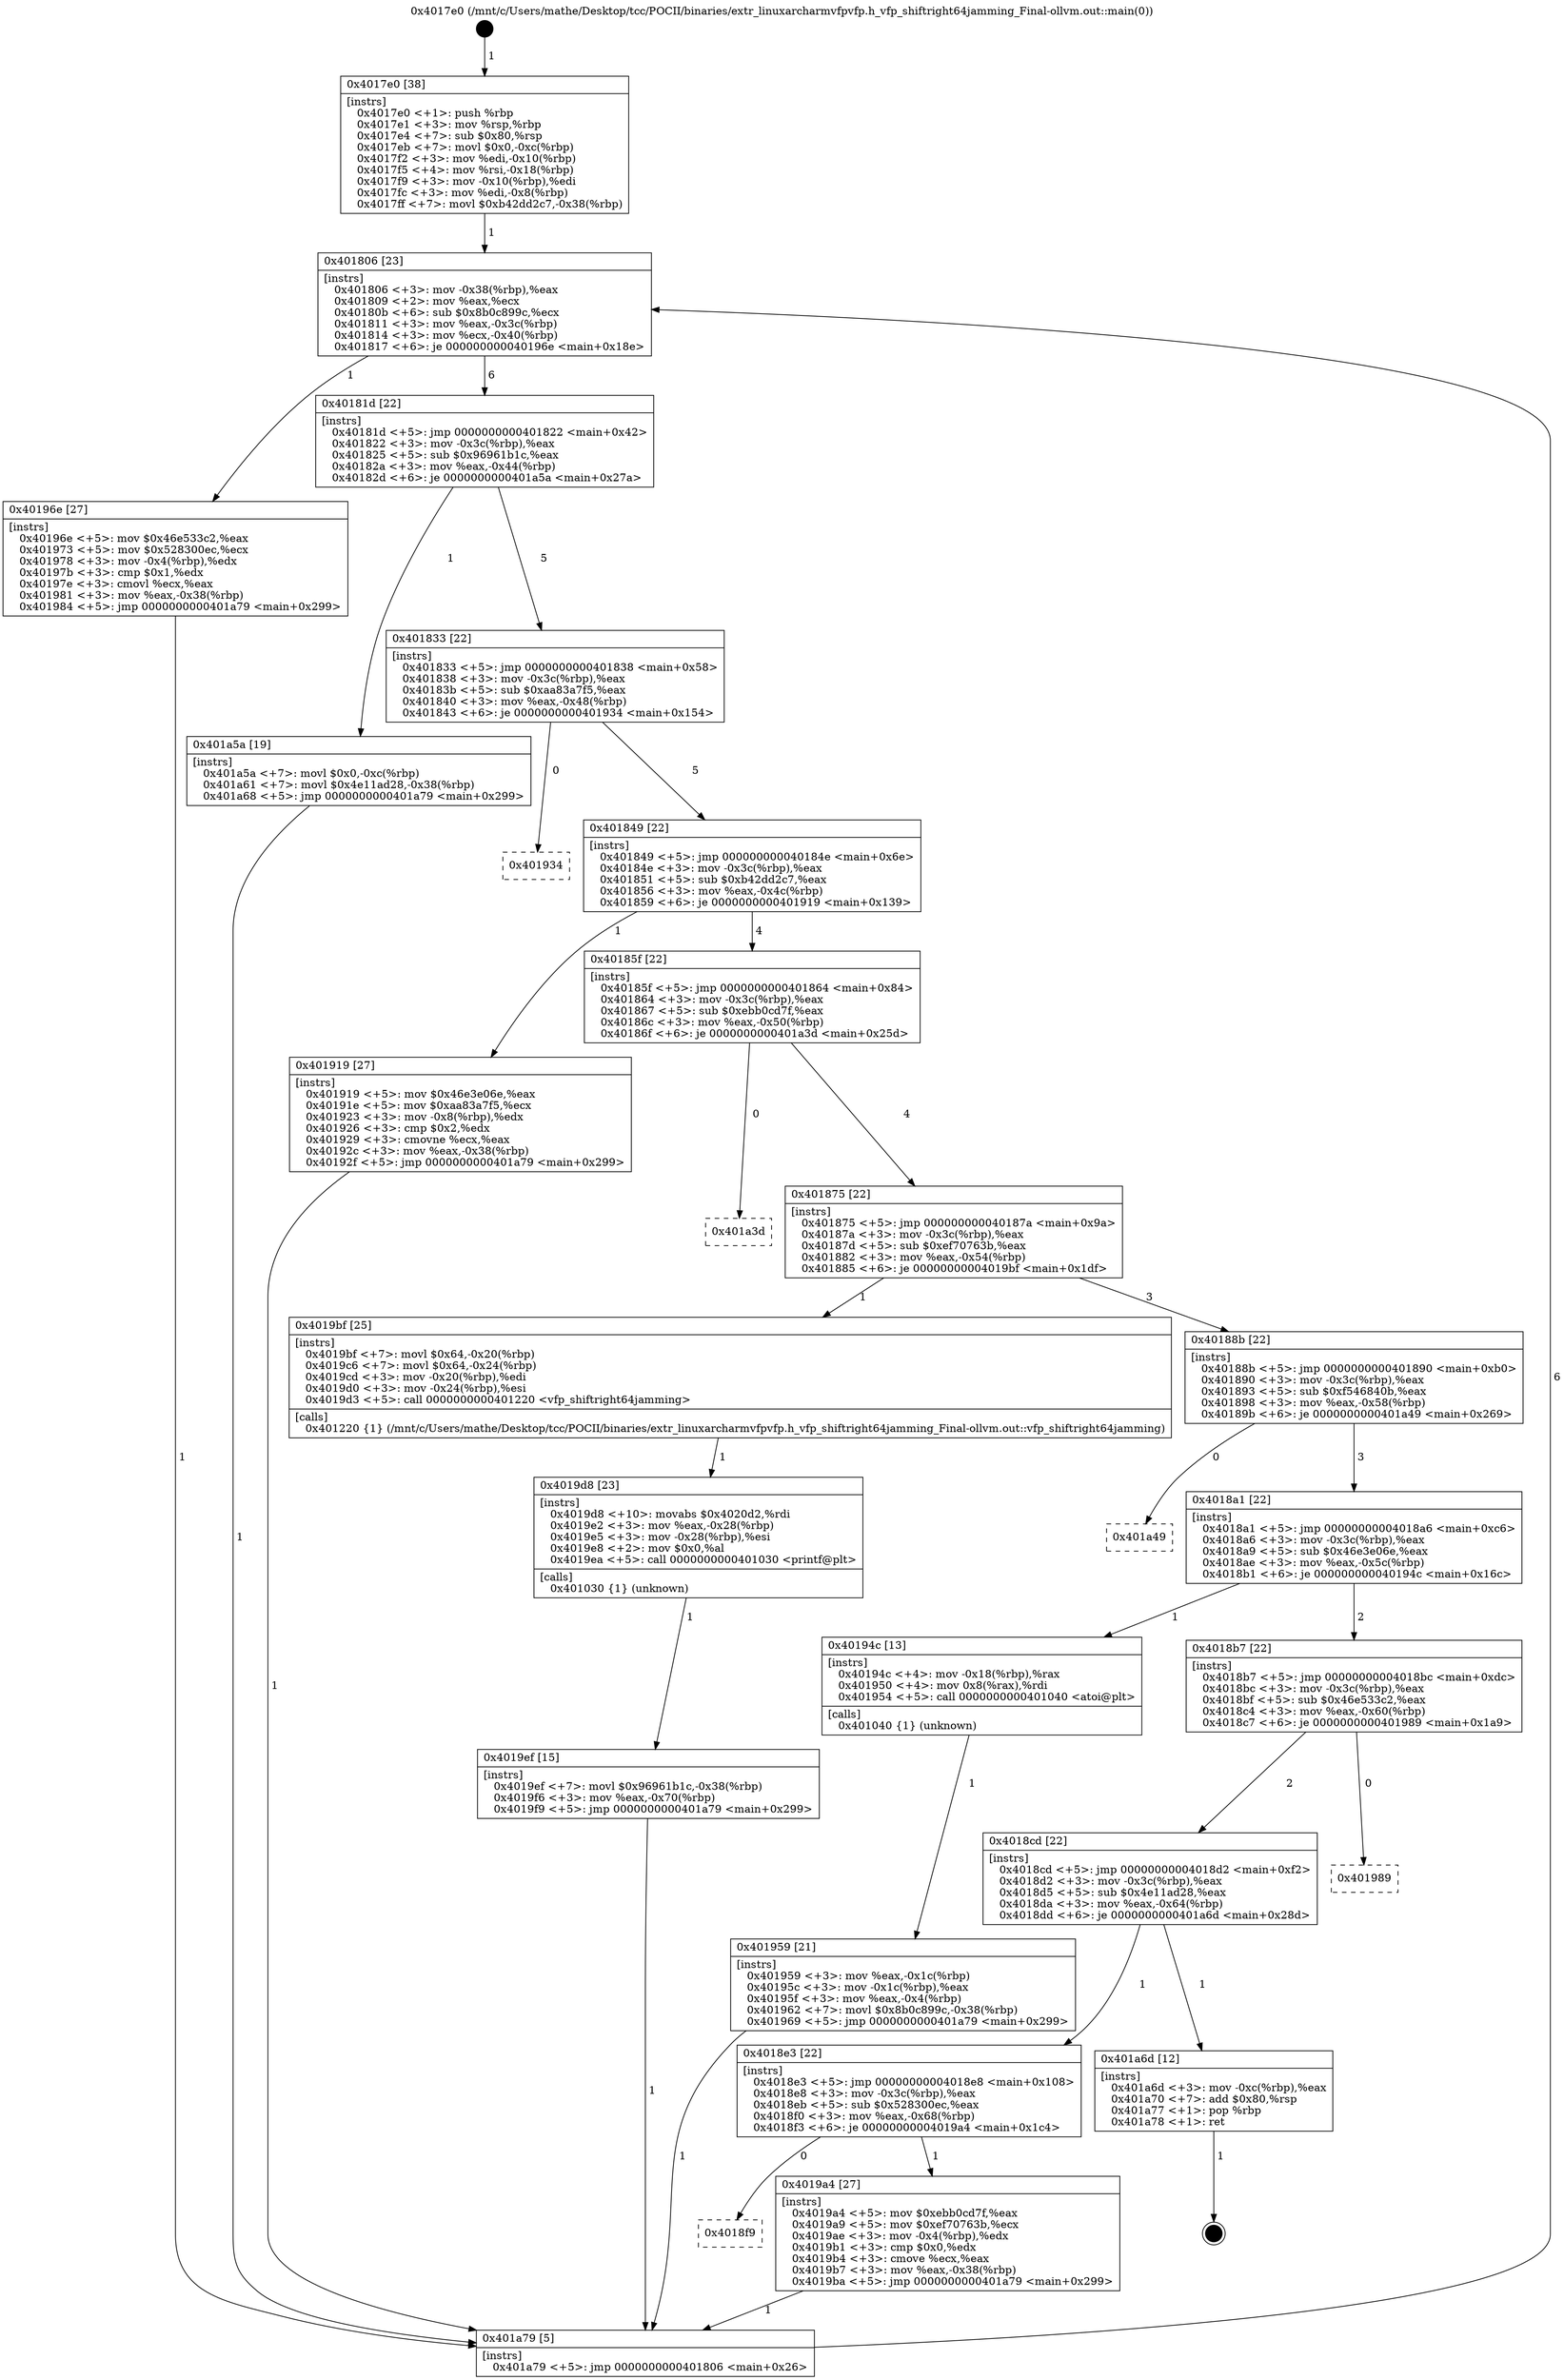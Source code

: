 digraph "0x4017e0" {
  label = "0x4017e0 (/mnt/c/Users/mathe/Desktop/tcc/POCII/binaries/extr_linuxarcharmvfpvfp.h_vfp_shiftright64jamming_Final-ollvm.out::main(0))"
  labelloc = "t"
  node[shape=record]

  Entry [label="",width=0.3,height=0.3,shape=circle,fillcolor=black,style=filled]
  "0x401806" [label="{
     0x401806 [23]\l
     | [instrs]\l
     &nbsp;&nbsp;0x401806 \<+3\>: mov -0x38(%rbp),%eax\l
     &nbsp;&nbsp;0x401809 \<+2\>: mov %eax,%ecx\l
     &nbsp;&nbsp;0x40180b \<+6\>: sub $0x8b0c899c,%ecx\l
     &nbsp;&nbsp;0x401811 \<+3\>: mov %eax,-0x3c(%rbp)\l
     &nbsp;&nbsp;0x401814 \<+3\>: mov %ecx,-0x40(%rbp)\l
     &nbsp;&nbsp;0x401817 \<+6\>: je 000000000040196e \<main+0x18e\>\l
  }"]
  "0x40196e" [label="{
     0x40196e [27]\l
     | [instrs]\l
     &nbsp;&nbsp;0x40196e \<+5\>: mov $0x46e533c2,%eax\l
     &nbsp;&nbsp;0x401973 \<+5\>: mov $0x528300ec,%ecx\l
     &nbsp;&nbsp;0x401978 \<+3\>: mov -0x4(%rbp),%edx\l
     &nbsp;&nbsp;0x40197b \<+3\>: cmp $0x1,%edx\l
     &nbsp;&nbsp;0x40197e \<+3\>: cmovl %ecx,%eax\l
     &nbsp;&nbsp;0x401981 \<+3\>: mov %eax,-0x38(%rbp)\l
     &nbsp;&nbsp;0x401984 \<+5\>: jmp 0000000000401a79 \<main+0x299\>\l
  }"]
  "0x40181d" [label="{
     0x40181d [22]\l
     | [instrs]\l
     &nbsp;&nbsp;0x40181d \<+5\>: jmp 0000000000401822 \<main+0x42\>\l
     &nbsp;&nbsp;0x401822 \<+3\>: mov -0x3c(%rbp),%eax\l
     &nbsp;&nbsp;0x401825 \<+5\>: sub $0x96961b1c,%eax\l
     &nbsp;&nbsp;0x40182a \<+3\>: mov %eax,-0x44(%rbp)\l
     &nbsp;&nbsp;0x40182d \<+6\>: je 0000000000401a5a \<main+0x27a\>\l
  }"]
  Exit [label="",width=0.3,height=0.3,shape=circle,fillcolor=black,style=filled,peripheries=2]
  "0x401a5a" [label="{
     0x401a5a [19]\l
     | [instrs]\l
     &nbsp;&nbsp;0x401a5a \<+7\>: movl $0x0,-0xc(%rbp)\l
     &nbsp;&nbsp;0x401a61 \<+7\>: movl $0x4e11ad28,-0x38(%rbp)\l
     &nbsp;&nbsp;0x401a68 \<+5\>: jmp 0000000000401a79 \<main+0x299\>\l
  }"]
  "0x401833" [label="{
     0x401833 [22]\l
     | [instrs]\l
     &nbsp;&nbsp;0x401833 \<+5\>: jmp 0000000000401838 \<main+0x58\>\l
     &nbsp;&nbsp;0x401838 \<+3\>: mov -0x3c(%rbp),%eax\l
     &nbsp;&nbsp;0x40183b \<+5\>: sub $0xaa83a7f5,%eax\l
     &nbsp;&nbsp;0x401840 \<+3\>: mov %eax,-0x48(%rbp)\l
     &nbsp;&nbsp;0x401843 \<+6\>: je 0000000000401934 \<main+0x154\>\l
  }"]
  "0x4019ef" [label="{
     0x4019ef [15]\l
     | [instrs]\l
     &nbsp;&nbsp;0x4019ef \<+7\>: movl $0x96961b1c,-0x38(%rbp)\l
     &nbsp;&nbsp;0x4019f6 \<+3\>: mov %eax,-0x70(%rbp)\l
     &nbsp;&nbsp;0x4019f9 \<+5\>: jmp 0000000000401a79 \<main+0x299\>\l
  }"]
  "0x401934" [label="{
     0x401934\l
  }", style=dashed]
  "0x401849" [label="{
     0x401849 [22]\l
     | [instrs]\l
     &nbsp;&nbsp;0x401849 \<+5\>: jmp 000000000040184e \<main+0x6e\>\l
     &nbsp;&nbsp;0x40184e \<+3\>: mov -0x3c(%rbp),%eax\l
     &nbsp;&nbsp;0x401851 \<+5\>: sub $0xb42dd2c7,%eax\l
     &nbsp;&nbsp;0x401856 \<+3\>: mov %eax,-0x4c(%rbp)\l
     &nbsp;&nbsp;0x401859 \<+6\>: je 0000000000401919 \<main+0x139\>\l
  }"]
  "0x4019d8" [label="{
     0x4019d8 [23]\l
     | [instrs]\l
     &nbsp;&nbsp;0x4019d8 \<+10\>: movabs $0x4020d2,%rdi\l
     &nbsp;&nbsp;0x4019e2 \<+3\>: mov %eax,-0x28(%rbp)\l
     &nbsp;&nbsp;0x4019e5 \<+3\>: mov -0x28(%rbp),%esi\l
     &nbsp;&nbsp;0x4019e8 \<+2\>: mov $0x0,%al\l
     &nbsp;&nbsp;0x4019ea \<+5\>: call 0000000000401030 \<printf@plt\>\l
     | [calls]\l
     &nbsp;&nbsp;0x401030 \{1\} (unknown)\l
  }"]
  "0x401919" [label="{
     0x401919 [27]\l
     | [instrs]\l
     &nbsp;&nbsp;0x401919 \<+5\>: mov $0x46e3e06e,%eax\l
     &nbsp;&nbsp;0x40191e \<+5\>: mov $0xaa83a7f5,%ecx\l
     &nbsp;&nbsp;0x401923 \<+3\>: mov -0x8(%rbp),%edx\l
     &nbsp;&nbsp;0x401926 \<+3\>: cmp $0x2,%edx\l
     &nbsp;&nbsp;0x401929 \<+3\>: cmovne %ecx,%eax\l
     &nbsp;&nbsp;0x40192c \<+3\>: mov %eax,-0x38(%rbp)\l
     &nbsp;&nbsp;0x40192f \<+5\>: jmp 0000000000401a79 \<main+0x299\>\l
  }"]
  "0x40185f" [label="{
     0x40185f [22]\l
     | [instrs]\l
     &nbsp;&nbsp;0x40185f \<+5\>: jmp 0000000000401864 \<main+0x84\>\l
     &nbsp;&nbsp;0x401864 \<+3\>: mov -0x3c(%rbp),%eax\l
     &nbsp;&nbsp;0x401867 \<+5\>: sub $0xebb0cd7f,%eax\l
     &nbsp;&nbsp;0x40186c \<+3\>: mov %eax,-0x50(%rbp)\l
     &nbsp;&nbsp;0x40186f \<+6\>: je 0000000000401a3d \<main+0x25d\>\l
  }"]
  "0x401a79" [label="{
     0x401a79 [5]\l
     | [instrs]\l
     &nbsp;&nbsp;0x401a79 \<+5\>: jmp 0000000000401806 \<main+0x26\>\l
  }"]
  "0x4017e0" [label="{
     0x4017e0 [38]\l
     | [instrs]\l
     &nbsp;&nbsp;0x4017e0 \<+1\>: push %rbp\l
     &nbsp;&nbsp;0x4017e1 \<+3\>: mov %rsp,%rbp\l
     &nbsp;&nbsp;0x4017e4 \<+7\>: sub $0x80,%rsp\l
     &nbsp;&nbsp;0x4017eb \<+7\>: movl $0x0,-0xc(%rbp)\l
     &nbsp;&nbsp;0x4017f2 \<+3\>: mov %edi,-0x10(%rbp)\l
     &nbsp;&nbsp;0x4017f5 \<+4\>: mov %rsi,-0x18(%rbp)\l
     &nbsp;&nbsp;0x4017f9 \<+3\>: mov -0x10(%rbp),%edi\l
     &nbsp;&nbsp;0x4017fc \<+3\>: mov %edi,-0x8(%rbp)\l
     &nbsp;&nbsp;0x4017ff \<+7\>: movl $0xb42dd2c7,-0x38(%rbp)\l
  }"]
  "0x4018f9" [label="{
     0x4018f9\l
  }", style=dashed]
  "0x401a3d" [label="{
     0x401a3d\l
  }", style=dashed]
  "0x401875" [label="{
     0x401875 [22]\l
     | [instrs]\l
     &nbsp;&nbsp;0x401875 \<+5\>: jmp 000000000040187a \<main+0x9a\>\l
     &nbsp;&nbsp;0x40187a \<+3\>: mov -0x3c(%rbp),%eax\l
     &nbsp;&nbsp;0x40187d \<+5\>: sub $0xef70763b,%eax\l
     &nbsp;&nbsp;0x401882 \<+3\>: mov %eax,-0x54(%rbp)\l
     &nbsp;&nbsp;0x401885 \<+6\>: je 00000000004019bf \<main+0x1df\>\l
  }"]
  "0x4019a4" [label="{
     0x4019a4 [27]\l
     | [instrs]\l
     &nbsp;&nbsp;0x4019a4 \<+5\>: mov $0xebb0cd7f,%eax\l
     &nbsp;&nbsp;0x4019a9 \<+5\>: mov $0xef70763b,%ecx\l
     &nbsp;&nbsp;0x4019ae \<+3\>: mov -0x4(%rbp),%edx\l
     &nbsp;&nbsp;0x4019b1 \<+3\>: cmp $0x0,%edx\l
     &nbsp;&nbsp;0x4019b4 \<+3\>: cmove %ecx,%eax\l
     &nbsp;&nbsp;0x4019b7 \<+3\>: mov %eax,-0x38(%rbp)\l
     &nbsp;&nbsp;0x4019ba \<+5\>: jmp 0000000000401a79 \<main+0x299\>\l
  }"]
  "0x4019bf" [label="{
     0x4019bf [25]\l
     | [instrs]\l
     &nbsp;&nbsp;0x4019bf \<+7\>: movl $0x64,-0x20(%rbp)\l
     &nbsp;&nbsp;0x4019c6 \<+7\>: movl $0x64,-0x24(%rbp)\l
     &nbsp;&nbsp;0x4019cd \<+3\>: mov -0x20(%rbp),%edi\l
     &nbsp;&nbsp;0x4019d0 \<+3\>: mov -0x24(%rbp),%esi\l
     &nbsp;&nbsp;0x4019d3 \<+5\>: call 0000000000401220 \<vfp_shiftright64jamming\>\l
     | [calls]\l
     &nbsp;&nbsp;0x401220 \{1\} (/mnt/c/Users/mathe/Desktop/tcc/POCII/binaries/extr_linuxarcharmvfpvfp.h_vfp_shiftright64jamming_Final-ollvm.out::vfp_shiftright64jamming)\l
  }"]
  "0x40188b" [label="{
     0x40188b [22]\l
     | [instrs]\l
     &nbsp;&nbsp;0x40188b \<+5\>: jmp 0000000000401890 \<main+0xb0\>\l
     &nbsp;&nbsp;0x401890 \<+3\>: mov -0x3c(%rbp),%eax\l
     &nbsp;&nbsp;0x401893 \<+5\>: sub $0xf546840b,%eax\l
     &nbsp;&nbsp;0x401898 \<+3\>: mov %eax,-0x58(%rbp)\l
     &nbsp;&nbsp;0x40189b \<+6\>: je 0000000000401a49 \<main+0x269\>\l
  }"]
  "0x4018e3" [label="{
     0x4018e3 [22]\l
     | [instrs]\l
     &nbsp;&nbsp;0x4018e3 \<+5\>: jmp 00000000004018e8 \<main+0x108\>\l
     &nbsp;&nbsp;0x4018e8 \<+3\>: mov -0x3c(%rbp),%eax\l
     &nbsp;&nbsp;0x4018eb \<+5\>: sub $0x528300ec,%eax\l
     &nbsp;&nbsp;0x4018f0 \<+3\>: mov %eax,-0x68(%rbp)\l
     &nbsp;&nbsp;0x4018f3 \<+6\>: je 00000000004019a4 \<main+0x1c4\>\l
  }"]
  "0x401a49" [label="{
     0x401a49\l
  }", style=dashed]
  "0x4018a1" [label="{
     0x4018a1 [22]\l
     | [instrs]\l
     &nbsp;&nbsp;0x4018a1 \<+5\>: jmp 00000000004018a6 \<main+0xc6\>\l
     &nbsp;&nbsp;0x4018a6 \<+3\>: mov -0x3c(%rbp),%eax\l
     &nbsp;&nbsp;0x4018a9 \<+5\>: sub $0x46e3e06e,%eax\l
     &nbsp;&nbsp;0x4018ae \<+3\>: mov %eax,-0x5c(%rbp)\l
     &nbsp;&nbsp;0x4018b1 \<+6\>: je 000000000040194c \<main+0x16c\>\l
  }"]
  "0x401a6d" [label="{
     0x401a6d [12]\l
     | [instrs]\l
     &nbsp;&nbsp;0x401a6d \<+3\>: mov -0xc(%rbp),%eax\l
     &nbsp;&nbsp;0x401a70 \<+7\>: add $0x80,%rsp\l
     &nbsp;&nbsp;0x401a77 \<+1\>: pop %rbp\l
     &nbsp;&nbsp;0x401a78 \<+1\>: ret\l
  }"]
  "0x40194c" [label="{
     0x40194c [13]\l
     | [instrs]\l
     &nbsp;&nbsp;0x40194c \<+4\>: mov -0x18(%rbp),%rax\l
     &nbsp;&nbsp;0x401950 \<+4\>: mov 0x8(%rax),%rdi\l
     &nbsp;&nbsp;0x401954 \<+5\>: call 0000000000401040 \<atoi@plt\>\l
     | [calls]\l
     &nbsp;&nbsp;0x401040 \{1\} (unknown)\l
  }"]
  "0x4018b7" [label="{
     0x4018b7 [22]\l
     | [instrs]\l
     &nbsp;&nbsp;0x4018b7 \<+5\>: jmp 00000000004018bc \<main+0xdc\>\l
     &nbsp;&nbsp;0x4018bc \<+3\>: mov -0x3c(%rbp),%eax\l
     &nbsp;&nbsp;0x4018bf \<+5\>: sub $0x46e533c2,%eax\l
     &nbsp;&nbsp;0x4018c4 \<+3\>: mov %eax,-0x60(%rbp)\l
     &nbsp;&nbsp;0x4018c7 \<+6\>: je 0000000000401989 \<main+0x1a9\>\l
  }"]
  "0x401959" [label="{
     0x401959 [21]\l
     | [instrs]\l
     &nbsp;&nbsp;0x401959 \<+3\>: mov %eax,-0x1c(%rbp)\l
     &nbsp;&nbsp;0x40195c \<+3\>: mov -0x1c(%rbp),%eax\l
     &nbsp;&nbsp;0x40195f \<+3\>: mov %eax,-0x4(%rbp)\l
     &nbsp;&nbsp;0x401962 \<+7\>: movl $0x8b0c899c,-0x38(%rbp)\l
     &nbsp;&nbsp;0x401969 \<+5\>: jmp 0000000000401a79 \<main+0x299\>\l
  }"]
  "0x4018cd" [label="{
     0x4018cd [22]\l
     | [instrs]\l
     &nbsp;&nbsp;0x4018cd \<+5\>: jmp 00000000004018d2 \<main+0xf2\>\l
     &nbsp;&nbsp;0x4018d2 \<+3\>: mov -0x3c(%rbp),%eax\l
     &nbsp;&nbsp;0x4018d5 \<+5\>: sub $0x4e11ad28,%eax\l
     &nbsp;&nbsp;0x4018da \<+3\>: mov %eax,-0x64(%rbp)\l
     &nbsp;&nbsp;0x4018dd \<+6\>: je 0000000000401a6d \<main+0x28d\>\l
  }"]
  "0x401989" [label="{
     0x401989\l
  }", style=dashed]
  Entry -> "0x4017e0" [label=" 1"]
  "0x401806" -> "0x40196e" [label=" 1"]
  "0x401806" -> "0x40181d" [label=" 6"]
  "0x401a6d" -> Exit [label=" 1"]
  "0x40181d" -> "0x401a5a" [label=" 1"]
  "0x40181d" -> "0x401833" [label=" 5"]
  "0x401a5a" -> "0x401a79" [label=" 1"]
  "0x401833" -> "0x401934" [label=" 0"]
  "0x401833" -> "0x401849" [label=" 5"]
  "0x4019ef" -> "0x401a79" [label=" 1"]
  "0x401849" -> "0x401919" [label=" 1"]
  "0x401849" -> "0x40185f" [label=" 4"]
  "0x401919" -> "0x401a79" [label=" 1"]
  "0x4017e0" -> "0x401806" [label=" 1"]
  "0x401a79" -> "0x401806" [label=" 6"]
  "0x4019d8" -> "0x4019ef" [label=" 1"]
  "0x40185f" -> "0x401a3d" [label=" 0"]
  "0x40185f" -> "0x401875" [label=" 4"]
  "0x4019bf" -> "0x4019d8" [label=" 1"]
  "0x401875" -> "0x4019bf" [label=" 1"]
  "0x401875" -> "0x40188b" [label=" 3"]
  "0x4019a4" -> "0x401a79" [label=" 1"]
  "0x40188b" -> "0x401a49" [label=" 0"]
  "0x40188b" -> "0x4018a1" [label=" 3"]
  "0x4018e3" -> "0x4019a4" [label=" 1"]
  "0x4018a1" -> "0x40194c" [label=" 1"]
  "0x4018a1" -> "0x4018b7" [label=" 2"]
  "0x40194c" -> "0x401959" [label=" 1"]
  "0x401959" -> "0x401a79" [label=" 1"]
  "0x40196e" -> "0x401a79" [label=" 1"]
  "0x4018e3" -> "0x4018f9" [label=" 0"]
  "0x4018b7" -> "0x401989" [label=" 0"]
  "0x4018b7" -> "0x4018cd" [label=" 2"]
  "0x4018cd" -> "0x4018e3" [label=" 1"]
  "0x4018cd" -> "0x401a6d" [label=" 1"]
}
